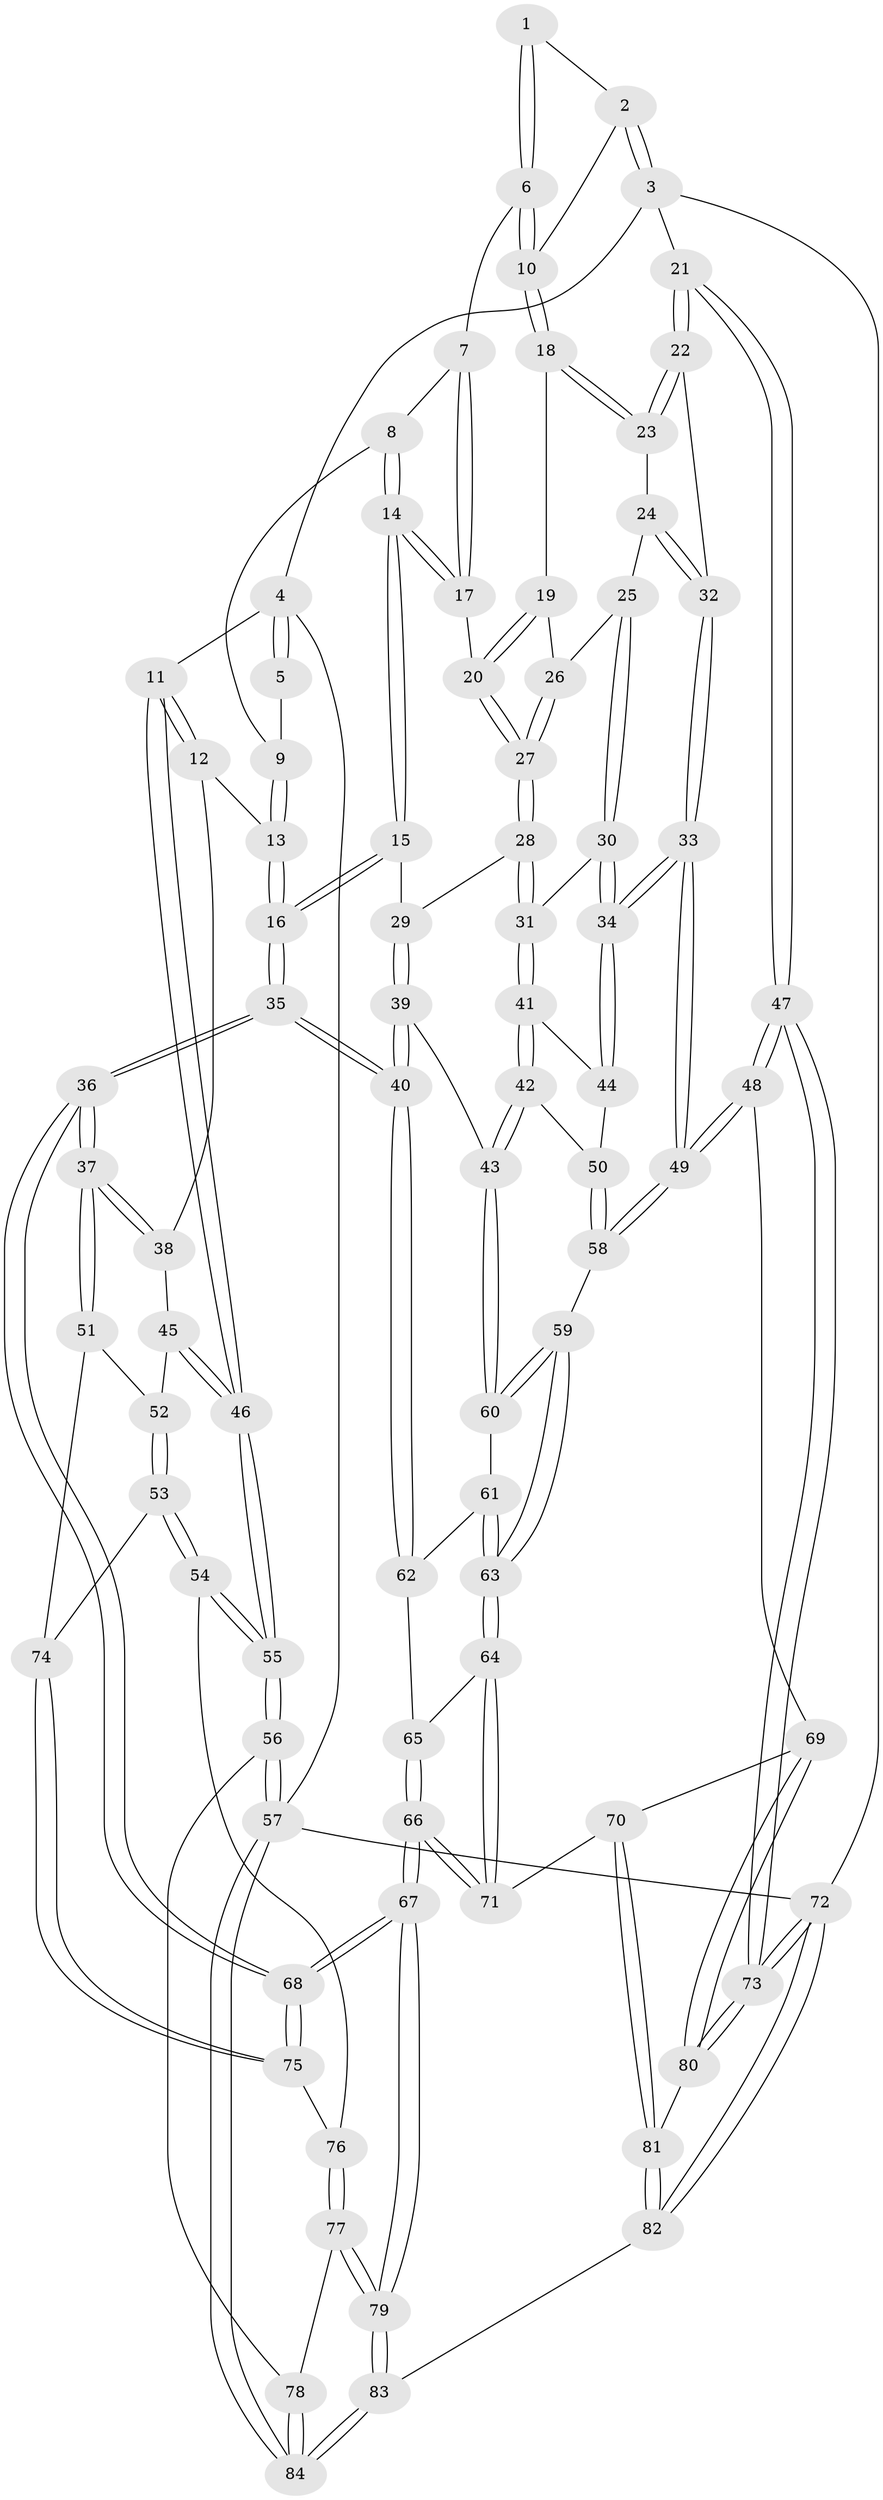 // coarse degree distribution, {3: 0.4117647058823529, 6: 0.029411764705882353, 2: 0.20588235294117646, 5: 0.17647058823529413, 4: 0.17647058823529413}
// Generated by graph-tools (version 1.1) at 2025/54/03/04/25 22:54:08]
// undirected, 84 vertices, 207 edges
graph export_dot {
  node [color=gray90,style=filled];
  1 [pos="+0.5826639349886686+0"];
  2 [pos="+1+0"];
  3 [pos="+1+0"];
  4 [pos="+0+0"];
  5 [pos="+0.3853140268742344+0"];
  6 [pos="+0.5881305832230065+0"];
  7 [pos="+0.5593297182564224+0.07148973849161264"];
  8 [pos="+0.34042042386485466+0.14566384658839882"];
  9 [pos="+0.3138978651112821+0.13122884156726947"];
  10 [pos="+0.8263666497125489+0.1686753781394773"];
  11 [pos="+0+0.0671461825410694"];
  12 [pos="+0+0.15187404786816439"];
  13 [pos="+0.0945012937730303+0.1671466384086555"];
  14 [pos="+0.4080095340685469+0.3143302112037678"];
  15 [pos="+0.40791323427210974+0.3145350144605429"];
  16 [pos="+0.3781398044227193+0.3540755410981318"];
  17 [pos="+0.5667521747106216+0.19816114020147943"];
  18 [pos="+0.8273845319455106+0.1780796478220562"];
  19 [pos="+0.735241395062571+0.22890118034792825"];
  20 [pos="+0.5778331660721031+0.20823053759291577"];
  21 [pos="+1+0.26040321648479237"];
  22 [pos="+0.991528801430296+0.2849990391188641"];
  23 [pos="+0.8350482623911388+0.18630255532858064"];
  24 [pos="+0.7942402535107365+0.3435666133874678"];
  25 [pos="+0.7585369436689606+0.3399014226588273"];
  26 [pos="+0.7328695809937984+0.2954194861611335"];
  27 [pos="+0.6246849213089011+0.33645779735760917"];
  28 [pos="+0.626436623085314+0.36670374362590247"];
  29 [pos="+0.5888923812876128+0.38960384163789785"];
  30 [pos="+0.724551518434258+0.37301278857665454"];
  31 [pos="+0.6584189184884155+0.39135828153778207"];
  32 [pos="+0.8718587772893313+0.4049517689314788"];
  33 [pos="+0.8437897089458604+0.5239809870098454"];
  34 [pos="+0.8281786742626495+0.5149716068753801"];
  35 [pos="+0.3534021955936842+0.47812477689165145"];
  36 [pos="+0.30634915565759674+0.51526075974304"];
  37 [pos="+0.3050216591485401+0.5152976982055626"];
  38 [pos="+0.18109599216599812+0.3921277712163975"];
  39 [pos="+0.5688270531771492+0.4194628894601504"];
  40 [pos="+0.35838564571384746+0.479309879414146"];
  41 [pos="+0.6739686939567804+0.4454377909147415"];
  42 [pos="+0.6000345569681934+0.5200877446617509"];
  43 [pos="+0.5910550787051061+0.5239774205504985"];
  44 [pos="+0.7077164517391918+0.4695102192108975"];
  45 [pos="+0.06468059044851514+0.473383239135306"];
  46 [pos="+0+0.07527242381520433"];
  47 [pos="+1+0.703529718973401"];
  48 [pos="+0.8866613062834123+0.6573832230871385"];
  49 [pos="+0.8788892943888653+0.6446638841592138"];
  50 [pos="+0.6676611633497299+0.5335686616203972"];
  51 [pos="+0.2882664152911811+0.5229472280272893"];
  52 [pos="+0.06682535097670778+0.4773699569512783"];
  53 [pos="+0.021601382516094298+0.6458130795575725"];
  54 [pos="+0.012079319799808669+0.6532254745337367"];
  55 [pos="+0+0.6565955987303171"];
  56 [pos="+0+0.7829836647557095"];
  57 [pos="+0+1"];
  58 [pos="+0.733212056990928+0.5978059590914436"];
  59 [pos="+0.6244360371932912+0.5951342179006885"];
  60 [pos="+0.5891095795646444+0.5264480510385778"];
  61 [pos="+0.505034173211553+0.5465421611435891"];
  62 [pos="+0.4976410220304485+0.546012364779734"];
  63 [pos="+0.5920431069240562+0.6706701889552187"];
  64 [pos="+0.5901794745347484+0.7251686261971648"];
  65 [pos="+0.4980524543000649+0.6130615535864931"];
  66 [pos="+0.413011199449156+0.8130261158455372"];
  67 [pos="+0.4056630487002139+0.8178486841582702"];
  68 [pos="+0.39678010794832963+0.8059179609000916"];
  69 [pos="+0.8048592170348071+0.7377852563325131"];
  70 [pos="+0.7578600476492673+0.7707937572425445"];
  71 [pos="+0.5902721673592712+0.7260977604447362"];
  72 [pos="+1+1"];
  73 [pos="+1+1"];
  74 [pos="+0.2039766071983645+0.5911071214837401"];
  75 [pos="+0.1943235043220558+0.7523998902228057"];
  76 [pos="+0.11216097841541549+0.7884596992037719"];
  77 [pos="+0.10742597771969689+0.8360500400609798"];
  78 [pos="+0.10443268195137562+0.8410314720404091"];
  79 [pos="+0.40099511632684326+0.9251312255538251"];
  80 [pos="+0.8966727608204116+0.9417278899689028"];
  81 [pos="+0.6938504796251067+0.9828814539534525"];
  82 [pos="+0.6035865889037141+1"];
  83 [pos="+0.43221126527737047+1"];
  84 [pos="+0+1"];
  1 -- 2;
  1 -- 6;
  1 -- 6;
  2 -- 3;
  2 -- 3;
  2 -- 10;
  3 -- 4;
  3 -- 21;
  3 -- 72;
  4 -- 5;
  4 -- 5;
  4 -- 11;
  4 -- 57;
  5 -- 9;
  6 -- 7;
  6 -- 10;
  6 -- 10;
  7 -- 8;
  7 -- 17;
  7 -- 17;
  8 -- 9;
  8 -- 14;
  8 -- 14;
  9 -- 13;
  9 -- 13;
  10 -- 18;
  10 -- 18;
  11 -- 12;
  11 -- 12;
  11 -- 46;
  11 -- 46;
  12 -- 13;
  12 -- 38;
  13 -- 16;
  13 -- 16;
  14 -- 15;
  14 -- 15;
  14 -- 17;
  14 -- 17;
  15 -- 16;
  15 -- 16;
  15 -- 29;
  16 -- 35;
  16 -- 35;
  17 -- 20;
  18 -- 19;
  18 -- 23;
  18 -- 23;
  19 -- 20;
  19 -- 20;
  19 -- 26;
  20 -- 27;
  20 -- 27;
  21 -- 22;
  21 -- 22;
  21 -- 47;
  21 -- 47;
  22 -- 23;
  22 -- 23;
  22 -- 32;
  23 -- 24;
  24 -- 25;
  24 -- 32;
  24 -- 32;
  25 -- 26;
  25 -- 30;
  25 -- 30;
  26 -- 27;
  26 -- 27;
  27 -- 28;
  27 -- 28;
  28 -- 29;
  28 -- 31;
  28 -- 31;
  29 -- 39;
  29 -- 39;
  30 -- 31;
  30 -- 34;
  30 -- 34;
  31 -- 41;
  31 -- 41;
  32 -- 33;
  32 -- 33;
  33 -- 34;
  33 -- 34;
  33 -- 49;
  33 -- 49;
  34 -- 44;
  34 -- 44;
  35 -- 36;
  35 -- 36;
  35 -- 40;
  35 -- 40;
  36 -- 37;
  36 -- 37;
  36 -- 68;
  36 -- 68;
  37 -- 38;
  37 -- 38;
  37 -- 51;
  37 -- 51;
  38 -- 45;
  39 -- 40;
  39 -- 40;
  39 -- 43;
  40 -- 62;
  40 -- 62;
  41 -- 42;
  41 -- 42;
  41 -- 44;
  42 -- 43;
  42 -- 43;
  42 -- 50;
  43 -- 60;
  43 -- 60;
  44 -- 50;
  45 -- 46;
  45 -- 46;
  45 -- 52;
  46 -- 55;
  46 -- 55;
  47 -- 48;
  47 -- 48;
  47 -- 73;
  47 -- 73;
  48 -- 49;
  48 -- 49;
  48 -- 69;
  49 -- 58;
  49 -- 58;
  50 -- 58;
  50 -- 58;
  51 -- 52;
  51 -- 74;
  52 -- 53;
  52 -- 53;
  53 -- 54;
  53 -- 54;
  53 -- 74;
  54 -- 55;
  54 -- 55;
  54 -- 76;
  55 -- 56;
  55 -- 56;
  56 -- 57;
  56 -- 57;
  56 -- 78;
  57 -- 84;
  57 -- 84;
  57 -- 72;
  58 -- 59;
  59 -- 60;
  59 -- 60;
  59 -- 63;
  59 -- 63;
  60 -- 61;
  61 -- 62;
  61 -- 63;
  61 -- 63;
  62 -- 65;
  63 -- 64;
  63 -- 64;
  64 -- 65;
  64 -- 71;
  64 -- 71;
  65 -- 66;
  65 -- 66;
  66 -- 67;
  66 -- 67;
  66 -- 71;
  66 -- 71;
  67 -- 68;
  67 -- 68;
  67 -- 79;
  67 -- 79;
  68 -- 75;
  68 -- 75;
  69 -- 70;
  69 -- 80;
  69 -- 80;
  70 -- 71;
  70 -- 81;
  70 -- 81;
  72 -- 73;
  72 -- 73;
  72 -- 82;
  72 -- 82;
  73 -- 80;
  73 -- 80;
  74 -- 75;
  74 -- 75;
  75 -- 76;
  76 -- 77;
  76 -- 77;
  77 -- 78;
  77 -- 79;
  77 -- 79;
  78 -- 84;
  78 -- 84;
  79 -- 83;
  79 -- 83;
  80 -- 81;
  81 -- 82;
  81 -- 82;
  82 -- 83;
  83 -- 84;
  83 -- 84;
}
